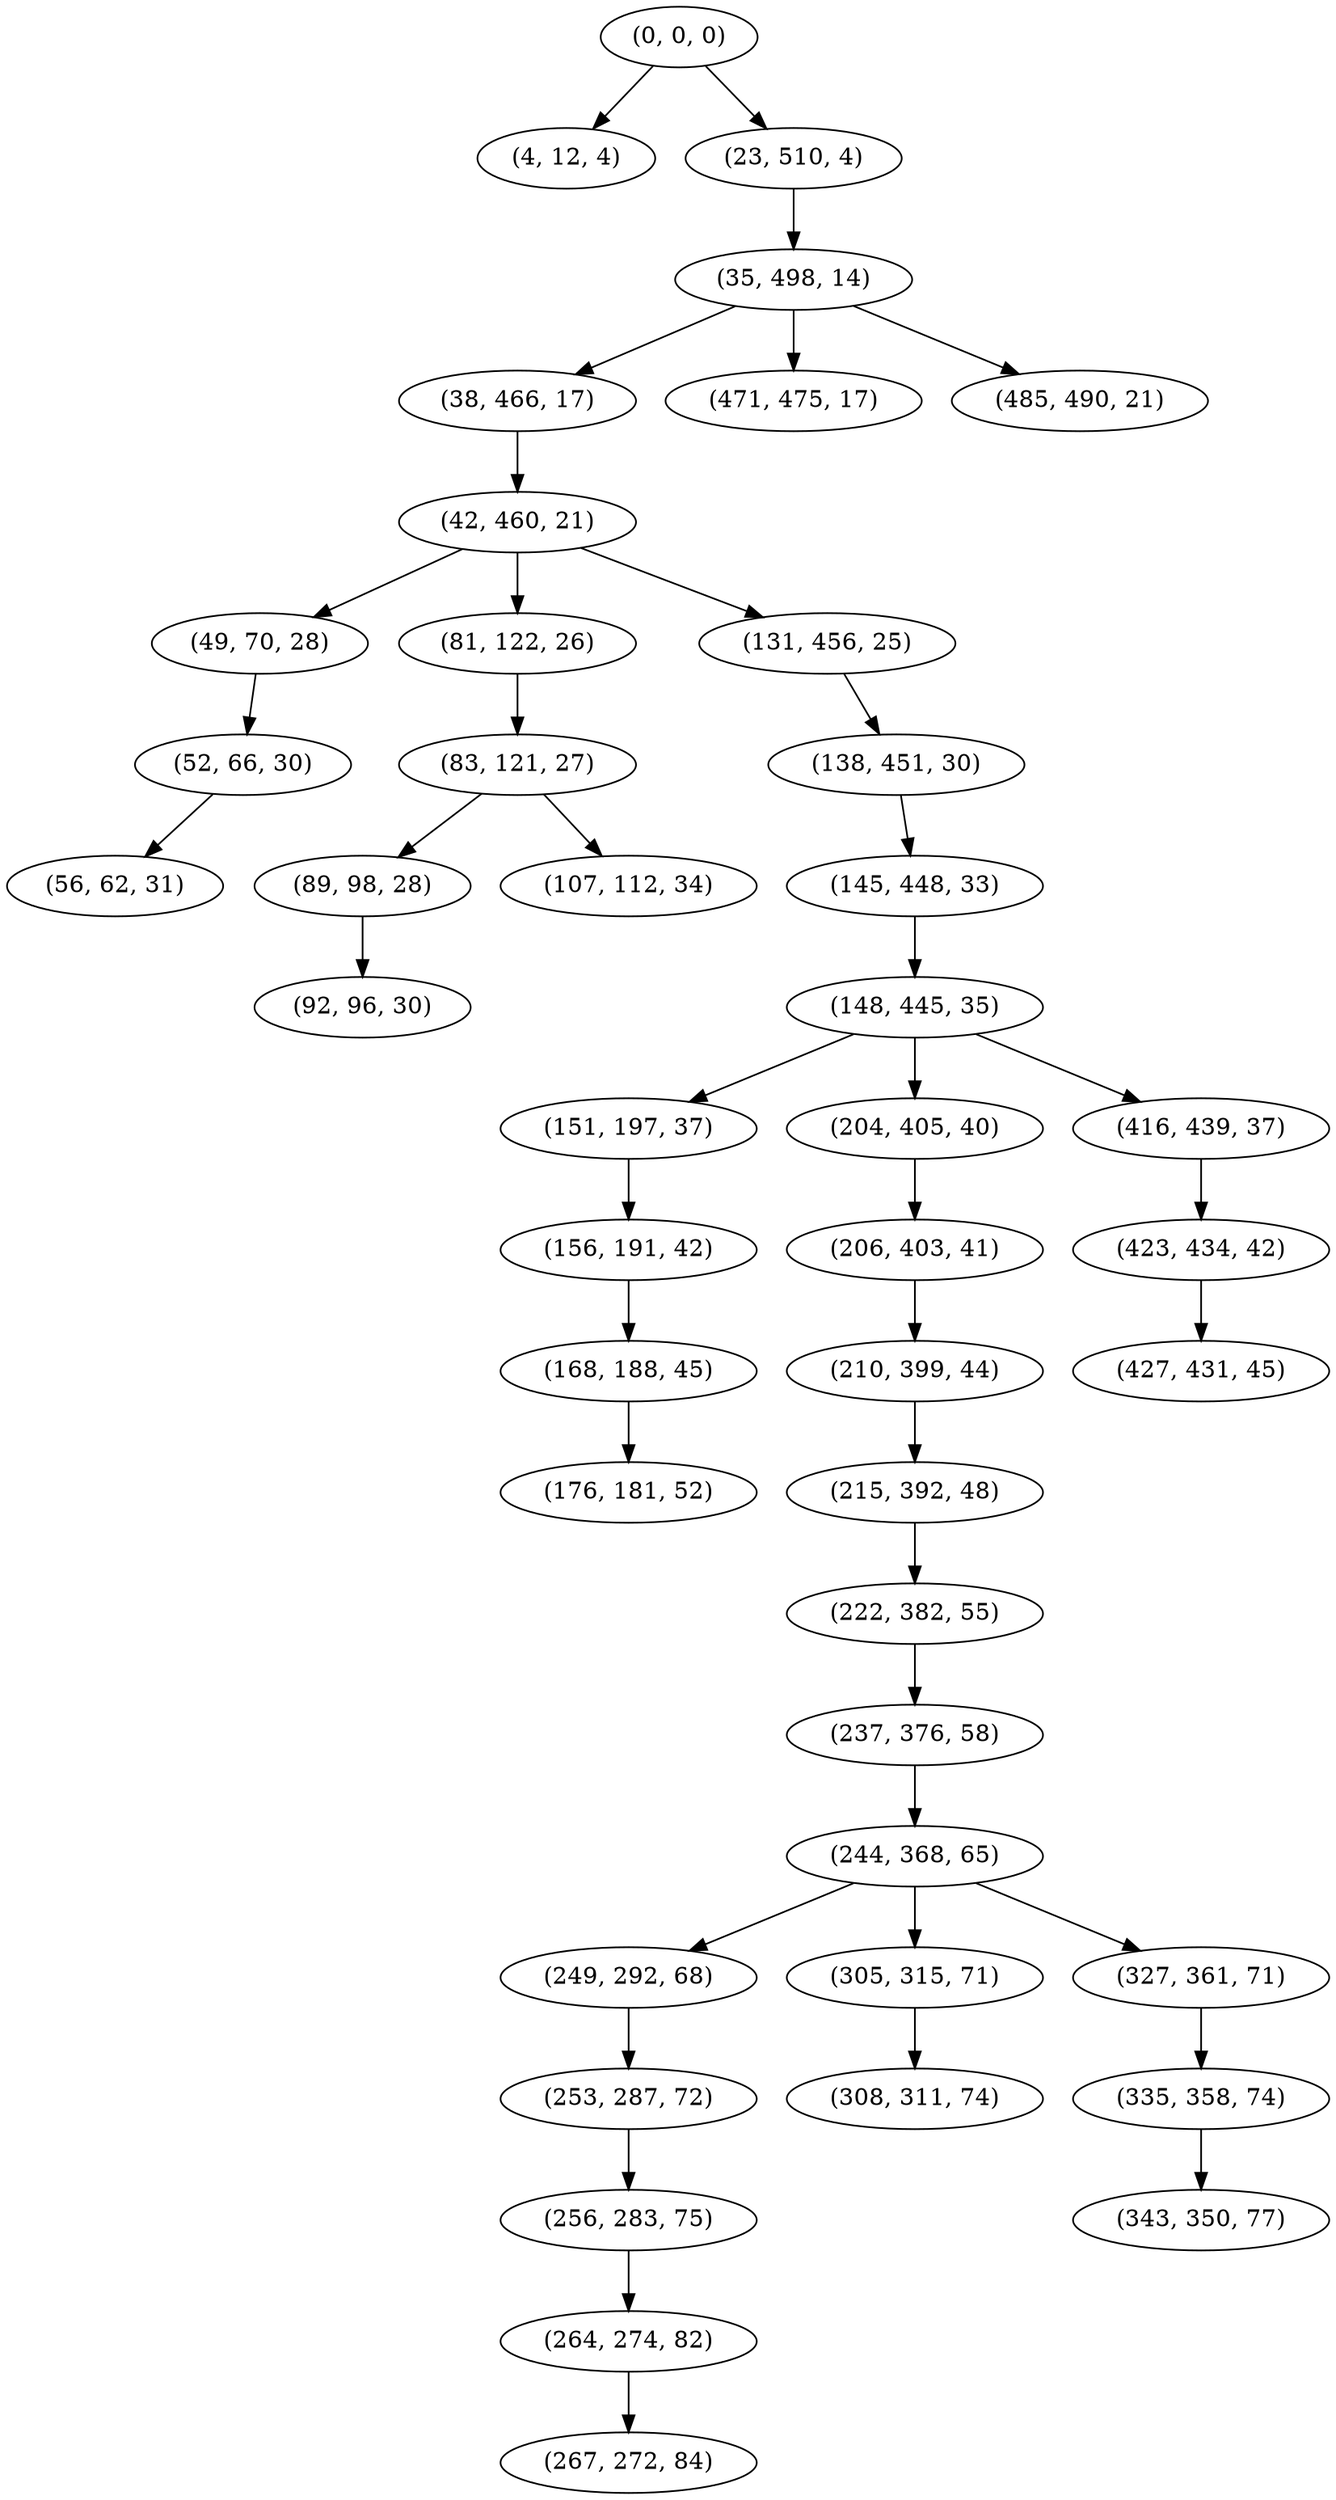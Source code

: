 digraph tree {
    "(0, 0, 0)";
    "(4, 12, 4)";
    "(23, 510, 4)";
    "(35, 498, 14)";
    "(38, 466, 17)";
    "(42, 460, 21)";
    "(49, 70, 28)";
    "(52, 66, 30)";
    "(56, 62, 31)";
    "(81, 122, 26)";
    "(83, 121, 27)";
    "(89, 98, 28)";
    "(92, 96, 30)";
    "(107, 112, 34)";
    "(131, 456, 25)";
    "(138, 451, 30)";
    "(145, 448, 33)";
    "(148, 445, 35)";
    "(151, 197, 37)";
    "(156, 191, 42)";
    "(168, 188, 45)";
    "(176, 181, 52)";
    "(204, 405, 40)";
    "(206, 403, 41)";
    "(210, 399, 44)";
    "(215, 392, 48)";
    "(222, 382, 55)";
    "(237, 376, 58)";
    "(244, 368, 65)";
    "(249, 292, 68)";
    "(253, 287, 72)";
    "(256, 283, 75)";
    "(264, 274, 82)";
    "(267, 272, 84)";
    "(305, 315, 71)";
    "(308, 311, 74)";
    "(327, 361, 71)";
    "(335, 358, 74)";
    "(343, 350, 77)";
    "(416, 439, 37)";
    "(423, 434, 42)";
    "(427, 431, 45)";
    "(471, 475, 17)";
    "(485, 490, 21)";
    "(0, 0, 0)" -> "(4, 12, 4)";
    "(0, 0, 0)" -> "(23, 510, 4)";
    "(23, 510, 4)" -> "(35, 498, 14)";
    "(35, 498, 14)" -> "(38, 466, 17)";
    "(35, 498, 14)" -> "(471, 475, 17)";
    "(35, 498, 14)" -> "(485, 490, 21)";
    "(38, 466, 17)" -> "(42, 460, 21)";
    "(42, 460, 21)" -> "(49, 70, 28)";
    "(42, 460, 21)" -> "(81, 122, 26)";
    "(42, 460, 21)" -> "(131, 456, 25)";
    "(49, 70, 28)" -> "(52, 66, 30)";
    "(52, 66, 30)" -> "(56, 62, 31)";
    "(81, 122, 26)" -> "(83, 121, 27)";
    "(83, 121, 27)" -> "(89, 98, 28)";
    "(83, 121, 27)" -> "(107, 112, 34)";
    "(89, 98, 28)" -> "(92, 96, 30)";
    "(131, 456, 25)" -> "(138, 451, 30)";
    "(138, 451, 30)" -> "(145, 448, 33)";
    "(145, 448, 33)" -> "(148, 445, 35)";
    "(148, 445, 35)" -> "(151, 197, 37)";
    "(148, 445, 35)" -> "(204, 405, 40)";
    "(148, 445, 35)" -> "(416, 439, 37)";
    "(151, 197, 37)" -> "(156, 191, 42)";
    "(156, 191, 42)" -> "(168, 188, 45)";
    "(168, 188, 45)" -> "(176, 181, 52)";
    "(204, 405, 40)" -> "(206, 403, 41)";
    "(206, 403, 41)" -> "(210, 399, 44)";
    "(210, 399, 44)" -> "(215, 392, 48)";
    "(215, 392, 48)" -> "(222, 382, 55)";
    "(222, 382, 55)" -> "(237, 376, 58)";
    "(237, 376, 58)" -> "(244, 368, 65)";
    "(244, 368, 65)" -> "(249, 292, 68)";
    "(244, 368, 65)" -> "(305, 315, 71)";
    "(244, 368, 65)" -> "(327, 361, 71)";
    "(249, 292, 68)" -> "(253, 287, 72)";
    "(253, 287, 72)" -> "(256, 283, 75)";
    "(256, 283, 75)" -> "(264, 274, 82)";
    "(264, 274, 82)" -> "(267, 272, 84)";
    "(305, 315, 71)" -> "(308, 311, 74)";
    "(327, 361, 71)" -> "(335, 358, 74)";
    "(335, 358, 74)" -> "(343, 350, 77)";
    "(416, 439, 37)" -> "(423, 434, 42)";
    "(423, 434, 42)" -> "(427, 431, 45)";
}
